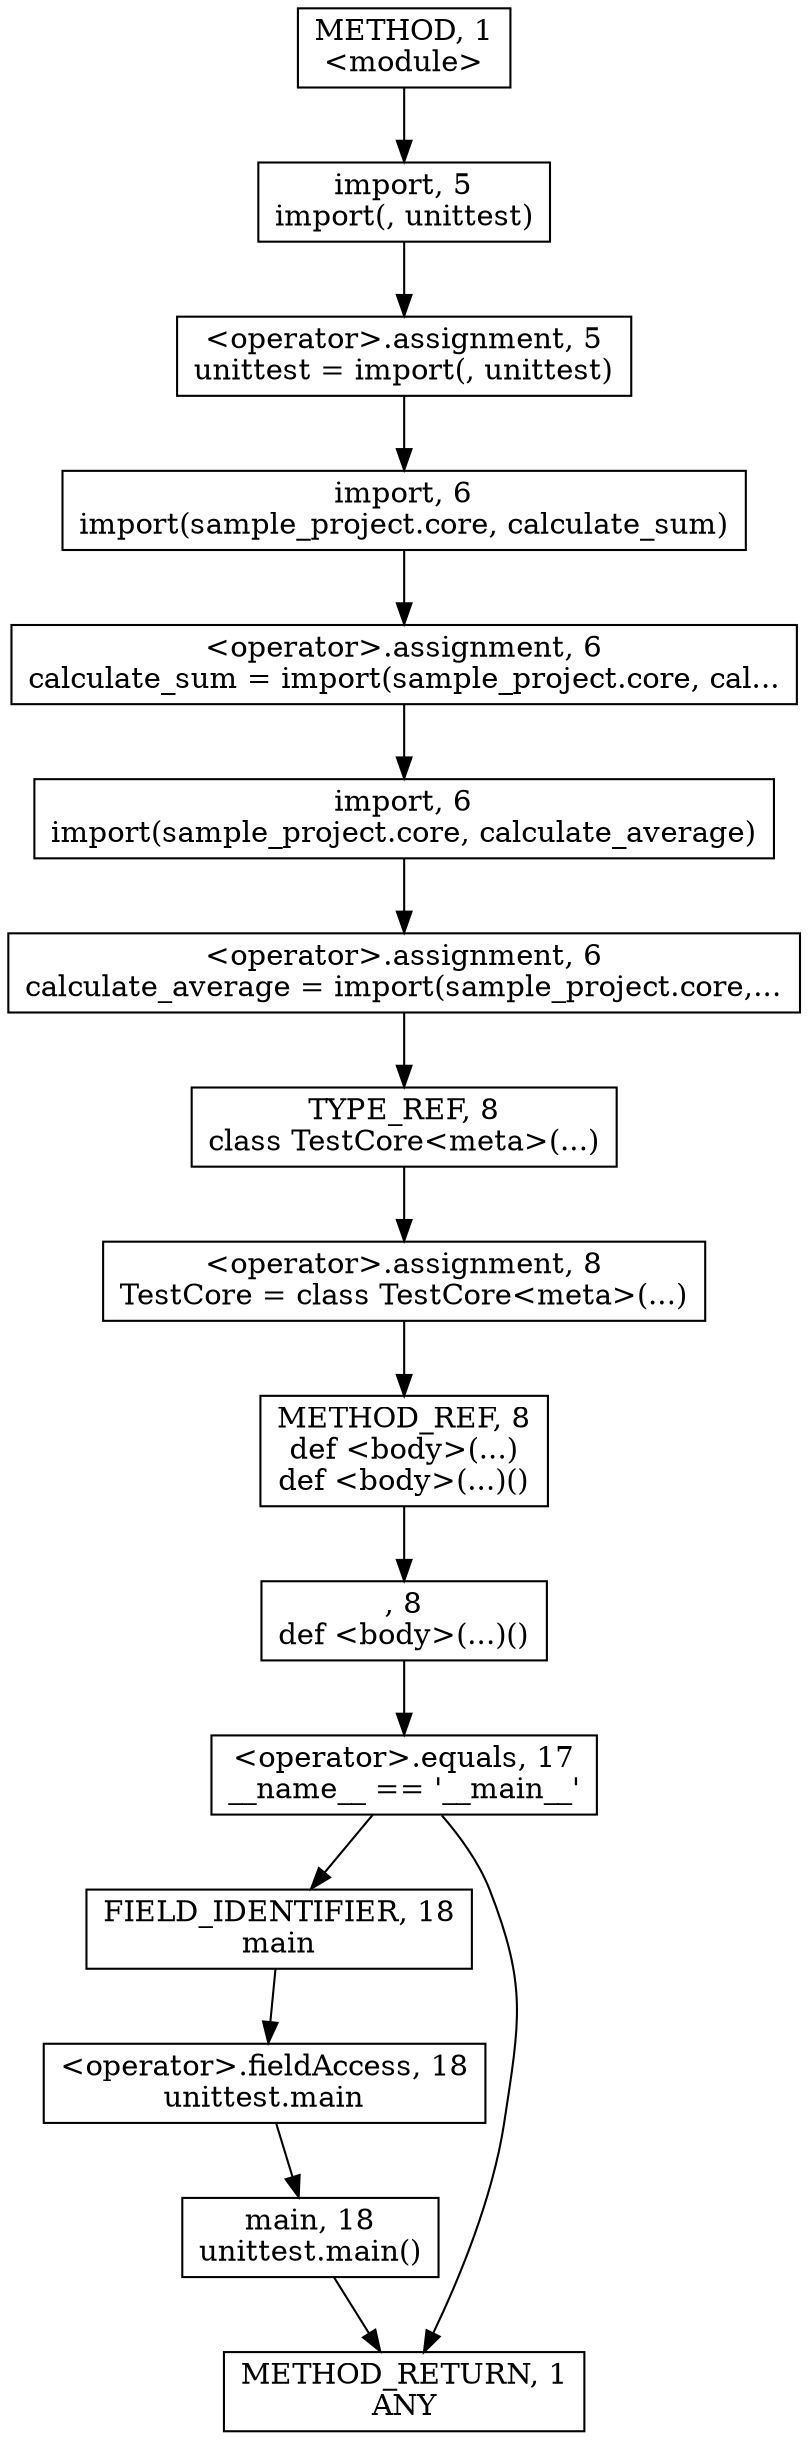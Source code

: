 digraph "&lt;module&gt;" {  
node [shape="rect"];  
"30064771313" [label = <&lt;operator&gt;.assignment, 5<BR/>unittest = import(, unittest)> ]
"30064771312" [label = <import, 5<BR/>import(, unittest)> ]
"30064771315" [label = <&lt;operator&gt;.assignment, 6<BR/>calculate_sum = import(sample_project.core, cal...> ]
"30064771317" [label = <&lt;operator&gt;.assignment, 6<BR/>calculate_average = import(sample_project.core,...> ]
"30064771344" [label = <&lt;operator&gt;.assignment, 8<BR/>TestCore = class TestCore&lt;meta&gt;(...)> ]
"30064771345" [label = <, 8<BR/>def &lt;body&gt;(...)()> ]
"30064771346" [label = <&lt;operator&gt;.equals, 17<BR/>__name__ == '__main__'> ]
"30064771314" [label = <import, 6<BR/>import(sample_project.core, calculate_sum)> ]
"30064771316" [label = <import, 6<BR/>import(sample_project.core, calculate_average)> ]
"180388626446" [label = <TYPE_REF, 8<BR/>class TestCore&lt;meta&gt;(...)> ]
"124554051599" [label = <METHOD_REF, 8<BR/>def &lt;body&gt;(...)<BR/>def &lt;body&gt;(...)()> ]
"30064771348" [label = <main, 18<BR/>unittest.main()> ]
"30064771347" [label = <&lt;operator&gt;.fieldAccess, 18<BR/>unittest.main> ]
"55834574879" [label = <FIELD_IDENTIFIER, 18<BR/>main> ]
"111669149724" [label = <METHOD, 1<BR/>&lt;module&gt;> ]
"128849018908" [label = <METHOD_RETURN, 1<BR/>ANY> ]
  "30064771313" -> "30064771314" 
  "30064771312" -> "30064771313" 
  "30064771315" -> "30064771316" 
  "30064771317" -> "180388626446" 
  "30064771344" -> "124554051599" 
  "30064771345" -> "30064771346" 
  "30064771346" -> "128849018908" 
  "30064771346" -> "55834574879" 
  "30064771314" -> "30064771315" 
  "30064771316" -> "30064771317" 
  "180388626446" -> "30064771344" 
  "124554051599" -> "30064771345" 
  "30064771348" -> "128849018908" 
  "30064771347" -> "30064771348" 
  "55834574879" -> "30064771347" 
  "111669149724" -> "30064771312" 
}
